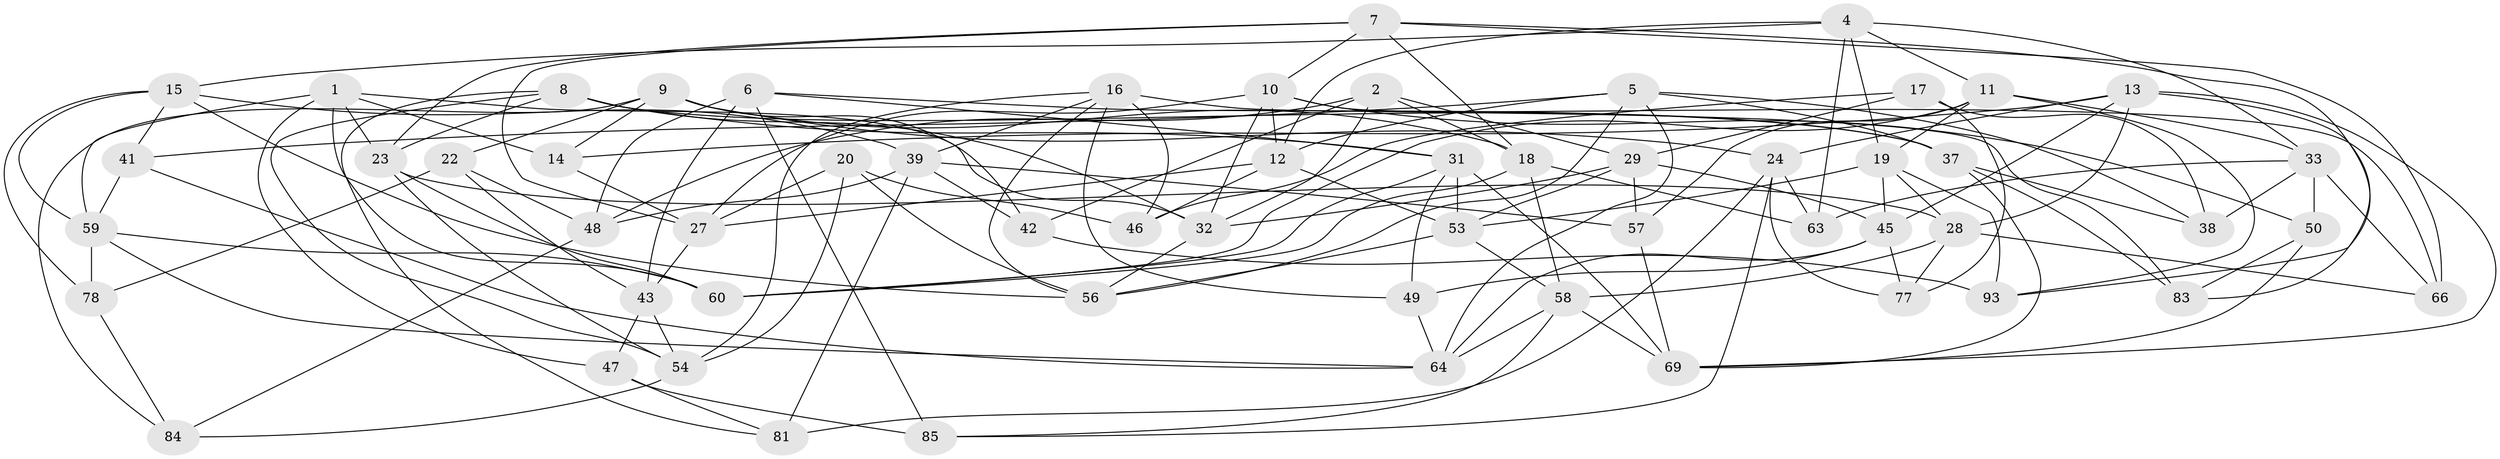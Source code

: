 // Generated by graph-tools (version 1.1) at 2025/24/03/03/25 07:24:28]
// undirected, 58 vertices, 151 edges
graph export_dot {
graph [start="1"]
  node [color=gray90,style=filled];
  1 [super="+3"];
  2 [super="+34"];
  4 [super="+90"];
  5 [super="+86"];
  6 [super="+44"];
  7 [super="+62"];
  8 [super="+26"];
  9 [super="+94"];
  10 [super="+65"];
  11 [super="+36"];
  12 [super="+82"];
  13 [super="+55"];
  14;
  15 [super="+74"];
  16 [super="+52"];
  17;
  18 [super="+30"];
  19 [super="+21"];
  20;
  22;
  23 [super="+25"];
  24 [super="+92"];
  27 [super="+91"];
  28 [super="+40"];
  29 [super="+95"];
  31 [super="+35"];
  32 [super="+68"];
  33 [super="+89"];
  37 [super="+88"];
  38;
  39 [super="+71"];
  41;
  42;
  43 [super="+51"];
  45 [super="+79"];
  46;
  47;
  48 [super="+75"];
  49;
  50;
  53 [super="+61"];
  54 [super="+72"];
  56 [super="+73"];
  57;
  58 [super="+67"];
  59 [super="+80"];
  60 [super="+87"];
  63;
  64 [super="+70"];
  66;
  69 [super="+76"];
  77;
  78;
  81;
  83;
  84;
  85;
  93;
  1 -- 14;
  1 -- 59;
  1 -- 32;
  1 -- 60;
  1 -- 47;
  1 -- 23;
  2 -- 32;
  2 -- 42;
  2 -- 48 [weight=2];
  2 -- 18;
  2 -- 29;
  4 -- 33;
  4 -- 19;
  4 -- 15;
  4 -- 11;
  4 -- 12;
  4 -- 63;
  5 -- 64;
  5 -- 37;
  5 -- 12;
  5 -- 41;
  5 -- 38;
  5 -- 56;
  6 -- 43 [weight=2];
  6 -- 85;
  6 -- 48;
  6 -- 37;
  6 -- 31;
  7 -- 93;
  7 -- 23;
  7 -- 18;
  7 -- 66;
  7 -- 27;
  7 -- 10;
  8 -- 54;
  8 -- 31;
  8 -- 81;
  8 -- 32;
  8 -- 37;
  8 -- 23;
  9 -- 22;
  9 -- 14;
  9 -- 42;
  9 -- 84;
  9 -- 18;
  9 -- 24;
  10 -- 66;
  10 -- 50;
  10 -- 12;
  10 -- 32;
  10 -- 27;
  11 -- 19;
  11 -- 93;
  11 -- 60;
  11 -- 57;
  11 -- 33;
  12 -- 46;
  12 -- 53;
  12 -- 27;
  13 -- 24;
  13 -- 83;
  13 -- 69;
  13 -- 45;
  13 -- 14;
  13 -- 28;
  14 -- 27;
  15 -- 59;
  15 -- 78;
  15 -- 41;
  15 -- 56;
  15 -- 39;
  16 -- 83;
  16 -- 49;
  16 -- 39;
  16 -- 54;
  16 -- 56;
  16 -- 46;
  17 -- 77;
  17 -- 38;
  17 -- 46;
  17 -- 29;
  18 -- 63;
  18 -- 60;
  18 -- 58;
  19 -- 53;
  19 -- 93;
  19 -- 28;
  19 -- 45;
  20 -- 27;
  20 -- 56;
  20 -- 46;
  20 -- 54;
  22 -- 78;
  22 -- 48;
  22 -- 43;
  23 -- 60;
  23 -- 28;
  23 -- 54;
  24 -- 77;
  24 -- 85;
  24 -- 81;
  24 -- 63;
  27 -- 43;
  28 -- 66;
  28 -- 77;
  28 -- 58;
  29 -- 32;
  29 -- 57;
  29 -- 53;
  29 -- 45;
  31 -- 60;
  31 -- 49;
  31 -- 69;
  31 -- 53;
  32 -- 56;
  33 -- 38;
  33 -- 50;
  33 -- 66;
  33 -- 63;
  37 -- 69;
  37 -- 83;
  37 -- 38;
  39 -- 81;
  39 -- 57;
  39 -- 48;
  39 -- 42;
  41 -- 64;
  41 -- 59;
  42 -- 93;
  43 -- 54;
  43 -- 47;
  45 -- 49;
  45 -- 64;
  45 -- 77;
  47 -- 85;
  47 -- 81;
  48 -- 84;
  49 -- 64;
  50 -- 69;
  50 -- 83;
  53 -- 56;
  53 -- 58;
  54 -- 84;
  57 -- 69;
  58 -- 85;
  58 -- 64;
  58 -- 69;
  59 -- 64;
  59 -- 60;
  59 -- 78;
  78 -- 84;
}
